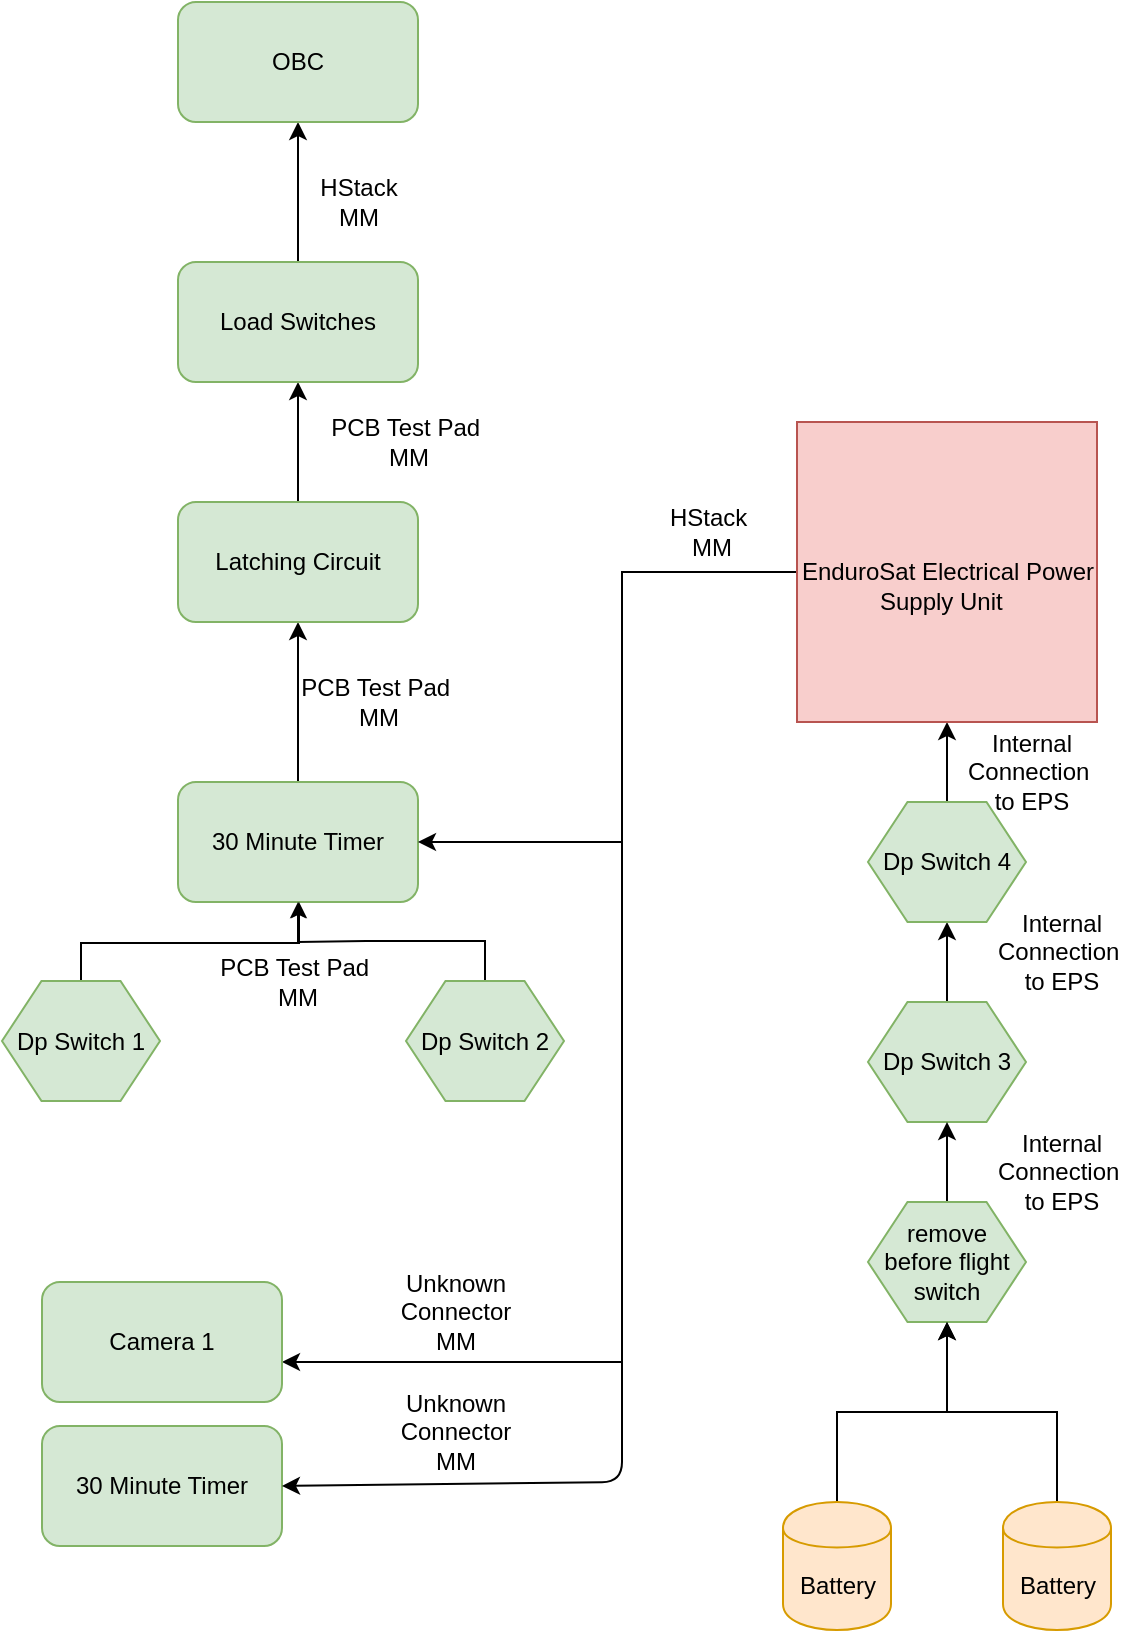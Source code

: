 <mxfile version="13.7.7" type="device"><diagram id="DVQ9ot5DVq4AUPjMMYsB" name="Page-1"><mxGraphModel dx="960" dy="539" grid="1" gridSize="10" guides="1" tooltips="1" connect="1" arrows="1" fold="1" page="1" pageScale="1" pageWidth="850" pageHeight="1100" math="0" shadow="0"><root><mxCell id="0"/><mxCell id="1" parent="0"/><mxCell id="BZcDPVTZ9O38C2AnxQVR-120" style="edgeStyle=orthogonalEdgeStyle;rounded=0;orthogonalLoop=1;jettySize=auto;html=1;exitX=0.115;exitY=1.007;exitDx=0;exitDy=0;entryX=1;entryY=0.5;entryDx=0;entryDy=0;startArrow=none;startFill=0;endArrow=classic;endFill=1;endSize=5;targetPerimeterSpacing=0;exitPerimeter=0;" parent="1" edge="1"><mxGeometry relative="1" as="geometry"><Array as="points"><mxPoint x="230" y="286"/><mxPoint x="230" y="331"/></Array><mxPoint x="140" y="330.5" as="targetPoint"/></mxGeometry></mxCell><mxCell id="BZcDPVTZ9O38C2AnxQVR-123" style="edgeStyle=orthogonalEdgeStyle;rounded=0;orthogonalLoop=1;jettySize=auto;html=1;exitX=0.25;exitY=1;exitDx=0;exitDy=0;entryX=1;entryY=0.5;entryDx=0;entryDy=0;startArrow=none;startFill=0;endArrow=classic;endFill=1;endSize=5;targetPerimeterSpacing=0;" parent="1" edge="1"><mxGeometry relative="1" as="geometry"><mxPoint x="140" y="415.5" as="targetPoint"/></mxGeometry></mxCell><mxCell id="hRcY8BYRePfSjxpoiUlZ-4" style="edgeStyle=orthogonalEdgeStyle;rounded=0;orthogonalLoop=1;jettySize=auto;html=1;exitX=0.5;exitY=0;exitDx=0;exitDy=0;entryX=0.5;entryY=1;entryDx=0;entryDy=0;" parent="1" source="BZcDPVTZ9O38C2AnxQVR-106" target="hRcY8BYRePfSjxpoiUlZ-3" edge="1"><mxGeometry relative="1" as="geometry"/></mxCell><mxCell id="BZcDPVTZ9O38C2AnxQVR-106" value="30 Minute Timer" style="rounded=1;whiteSpace=wrap;html=1;fillColor=#d5e8d4;strokeColor=#82b366;" parent="1" vertex="1"><mxGeometry x="278" y="410" width="120" height="60" as="geometry"/></mxCell><mxCell id="BZcDPVTZ9O38C2AnxQVR-111" style="edgeStyle=orthogonalEdgeStyle;rounded=0;orthogonalLoop=1;jettySize=auto;html=1;exitX=0.5;exitY=0;exitDx=0;exitDy=0;startArrow=none;startFill=0;endArrow=classic;endFill=1;endSize=5;targetPerimeterSpacing=0;" parent="1" source="BZcDPVTZ9O38C2AnxQVR-108" target="BZcDPVTZ9O38C2AnxQVR-106" edge="1"><mxGeometry relative="1" as="geometry"><Array as="points"><mxPoint x="229.5" y="490.5"/><mxPoint x="338.5" y="490.5"/></Array></mxGeometry></mxCell><mxCell id="BZcDPVTZ9O38C2AnxQVR-108" value="Dp Switch 1" style="shape=hexagon;perimeter=hexagonPerimeter2;whiteSpace=wrap;html=1;fillColor=#d5e8d4;strokeColor=#82b366;" parent="1" vertex="1"><mxGeometry x="190" y="509.5" width="79" height="60" as="geometry"/></mxCell><mxCell id="BZcDPVTZ9O38C2AnxQVR-112" style="edgeStyle=orthogonalEdgeStyle;rounded=0;orthogonalLoop=1;jettySize=auto;html=1;exitX=0.5;exitY=0;exitDx=0;exitDy=0;entryX=0.5;entryY=1;entryDx=0;entryDy=0;startArrow=none;startFill=0;endArrow=classic;endFill=1;endSize=5;targetPerimeterSpacing=0;" parent="1" source="BZcDPVTZ9O38C2AnxQVR-109" target="BZcDPVTZ9O38C2AnxQVR-106" edge="1"><mxGeometry relative="1" as="geometry"/></mxCell><mxCell id="BZcDPVTZ9O38C2AnxQVR-109" value="Dp Switch 2" style="shape=hexagon;perimeter=hexagonPerimeter2;whiteSpace=wrap;html=1;fillColor=#d5e8d4;strokeColor=#82b366;" parent="1" vertex="1"><mxGeometry x="392" y="509.5" width="79" height="60" as="geometry"/></mxCell><mxCell id="0XUrVIrxqxJ3HzSSCRQW-3" style="edgeStyle=orthogonalEdgeStyle;rounded=0;orthogonalLoop=1;jettySize=auto;html=1;exitX=0.5;exitY=0;exitDx=0;exitDy=0;entryX=0.5;entryY=1;entryDx=0;entryDy=0;" parent="1" source="BZcDPVTZ9O38C2AnxQVR-110" target="gxlMPk36-yuEw_2pT3uC-2" edge="1"><mxGeometry relative="1" as="geometry"/></mxCell><mxCell id="BZcDPVTZ9O38C2AnxQVR-110" value="Dp Switch 3" style="shape=hexagon;perimeter=hexagonPerimeter2;whiteSpace=wrap;html=1;fillColor=#d5e8d4;strokeColor=#82b366;" parent="1" vertex="1"><mxGeometry x="623" y="520" width="79" height="60" as="geometry"/></mxCell><mxCell id="0XUrVIrxqxJ3HzSSCRQW-4" style="edgeStyle=orthogonalEdgeStyle;rounded=0;orthogonalLoop=1;jettySize=auto;html=1;exitX=0.5;exitY=0;exitDx=0;exitDy=0;entryX=0.5;entryY=1;entryDx=0;entryDy=0;" parent="1" source="BZcDPVTZ9O38C2AnxQVR-114" target="BZcDPVTZ9O38C2AnxQVR-110" edge="1"><mxGeometry relative="1" as="geometry"/></mxCell><mxCell id="BZcDPVTZ9O38C2AnxQVR-114" value="remove before flight switch" style="shape=hexagon;perimeter=hexagonPerimeter2;whiteSpace=wrap;html=1;fillColor=#d5e8d4;strokeColor=#82b366;" parent="1" vertex="1"><mxGeometry x="623" y="620" width="79" height="60" as="geometry"/></mxCell><mxCell id="gxlMPk36-yuEw_2pT3uC-4" value="" style="edgeStyle=orthogonalEdgeStyle;rounded=0;orthogonalLoop=1;jettySize=auto;html=1;" parent="1" source="gxlMPk36-yuEw_2pT3uC-2" target="BZcDPVTZ9O38C2AnxQVR-1" edge="1"><mxGeometry relative="1" as="geometry"/></mxCell><mxCell id="gxlMPk36-yuEw_2pT3uC-2" value="Dp Switch 4" style="shape=hexagon;perimeter=hexagonPerimeter2;whiteSpace=wrap;html=1;fillColor=#d5e8d4;strokeColor=#82b366;" parent="1" vertex="1"><mxGeometry x="623" y="420" width="79" height="60" as="geometry"/></mxCell><mxCell id="gxlMPk36-yuEw_2pT3uC-10" style="edgeStyle=orthogonalEdgeStyle;rounded=0;orthogonalLoop=1;jettySize=auto;html=1;exitX=0;exitY=0.5;exitDx=0;exitDy=0;sourcePerimeterSpacing=0;endSize=6;entryX=1;entryY=0.5;entryDx=0;entryDy=0;" parent="1" target="BZcDPVTZ9O38C2AnxQVR-106" edge="1"><mxGeometry relative="1" as="geometry"><mxPoint x="581.5" y="305" as="sourcePoint"/><mxPoint x="401" y="440" as="targetPoint"/><Array as="points"><mxPoint x="500" y="305"/><mxPoint x="500" y="440"/></Array></mxGeometry></mxCell><mxCell id="XxYw_Fjs67_EOGbVWgQF-1" style="edgeStyle=orthogonalEdgeStyle;rounded=0;orthogonalLoop=1;jettySize=auto;html=1;exitX=0;exitY=0.5;exitDx=0;exitDy=0;" edge="1" parent="1" source="BZcDPVTZ9O38C2AnxQVR-1"><mxGeometry relative="1" as="geometry"><mxPoint x="330" y="700" as="targetPoint"/><Array as="points"><mxPoint x="500" y="305"/><mxPoint x="500" y="700"/><mxPoint x="330" y="700"/></Array></mxGeometry></mxCell><mxCell id="BZcDPVTZ9O38C2AnxQVR-1" value="&lt;br&gt;EnduroSat Electrical Power Supply Unit&amp;nbsp;&amp;nbsp;" style="whiteSpace=wrap;html=1;aspect=fixed;fillColor=#f8cecc;strokeColor=#b85450;align=center;" parent="1" vertex="1"><mxGeometry x="587.5" y="230" width="150" height="150" as="geometry"/></mxCell><mxCell id="XxYw_Fjs67_EOGbVWgQF-7" style="edgeStyle=orthogonalEdgeStyle;rounded=0;orthogonalLoop=1;jettySize=auto;html=1;entryX=0.5;entryY=1;entryDx=0;entryDy=0;" edge="1" parent="1" source="BZcDPVTZ9O38C2AnxQVR-101" target="BZcDPVTZ9O38C2AnxQVR-114"><mxGeometry relative="1" as="geometry"/></mxCell><mxCell id="BZcDPVTZ9O38C2AnxQVR-101" value="Battery" style="shape=cylinder;whiteSpace=wrap;html=1;boundedLbl=1;backgroundOutline=1;fillColor=#ffe6cc;strokeColor=#d79b00;" parent="1" vertex="1"><mxGeometry x="580.5" y="770" width="54" height="64" as="geometry"/></mxCell><mxCell id="XxYw_Fjs67_EOGbVWgQF-8" style="edgeStyle=orthogonalEdgeStyle;rounded=0;orthogonalLoop=1;jettySize=auto;html=1;exitX=0.5;exitY=0;exitDx=0;exitDy=0;entryX=0.5;entryY=1;entryDx=0;entryDy=0;" edge="1" parent="1" source="BZcDPVTZ9O38C2AnxQVR-103" target="BZcDPVTZ9O38C2AnxQVR-114"><mxGeometry relative="1" as="geometry"/></mxCell><mxCell id="BZcDPVTZ9O38C2AnxQVR-103" value="Battery" style="shape=cylinder;whiteSpace=wrap;html=1;boundedLbl=1;backgroundOutline=1;fillColor=#ffe6cc;strokeColor=#d79b00;" parent="1" vertex="1"><mxGeometry x="690.5" y="770" width="54" height="64" as="geometry"/></mxCell><mxCell id="hRcY8BYRePfSjxpoiUlZ-1" value="HStack&amp;nbsp;&lt;br&gt;MM" style="text;html=1;strokeColor=none;fillColor=none;align=center;verticalAlign=middle;whiteSpace=wrap;rounded=0;" parent="1" vertex="1"><mxGeometry x="520" y="260" width="50" height="50" as="geometry"/></mxCell><mxCell id="hRcY8BYRePfSjxpoiUlZ-6" value="" style="edgeStyle=orthogonalEdgeStyle;rounded=0;orthogonalLoop=1;jettySize=auto;html=1;" parent="1" source="hRcY8BYRePfSjxpoiUlZ-3" target="hRcY8BYRePfSjxpoiUlZ-5" edge="1"><mxGeometry relative="1" as="geometry"/></mxCell><mxCell id="hRcY8BYRePfSjxpoiUlZ-3" value="Latching Circuit" style="rounded=1;whiteSpace=wrap;html=1;fillColor=#d5e8d4;strokeColor=#82b366;" parent="1" vertex="1"><mxGeometry x="278" y="270" width="120" height="60" as="geometry"/></mxCell><mxCell id="hRcY8BYRePfSjxpoiUlZ-9" value="" style="edgeStyle=orthogonalEdgeStyle;rounded=0;orthogonalLoop=1;jettySize=auto;html=1;" parent="1" source="hRcY8BYRePfSjxpoiUlZ-5" target="hRcY8BYRePfSjxpoiUlZ-8" edge="1"><mxGeometry relative="1" as="geometry"/></mxCell><mxCell id="hRcY8BYRePfSjxpoiUlZ-5" value="Load Switches" style="rounded=1;whiteSpace=wrap;html=1;fillColor=#d5e8d4;strokeColor=#82b366;" parent="1" vertex="1"><mxGeometry x="278" y="150" width="120" height="60" as="geometry"/></mxCell><mxCell id="hRcY8BYRePfSjxpoiUlZ-8" value="OBC" style="rounded=1;whiteSpace=wrap;html=1;fillColor=#d5e8d4;strokeColor=#82b366;" parent="1" vertex="1"><mxGeometry x="278" y="20" width="120" height="60" as="geometry"/></mxCell><mxCell id="XxYw_Fjs67_EOGbVWgQF-2" value="Camera 1" style="rounded=1;whiteSpace=wrap;html=1;fillColor=#d5e8d4;strokeColor=#82b366;" vertex="1" parent="1"><mxGeometry x="210" y="660" width="120" height="60" as="geometry"/></mxCell><mxCell id="XxYw_Fjs67_EOGbVWgQF-3" value="30 Minute Timer" style="rounded=1;whiteSpace=wrap;html=1;fillColor=#d5e8d4;strokeColor=#82b366;" vertex="1" parent="1"><mxGeometry x="210" y="732" width="120" height="60" as="geometry"/></mxCell><mxCell id="XxYw_Fjs67_EOGbVWgQF-4" value="" style="endArrow=classic;html=1;entryX=1;entryY=0.5;entryDx=0;entryDy=0;" edge="1" parent="1" target="XxYw_Fjs67_EOGbVWgQF-3"><mxGeometry width="50" height="50" relative="1" as="geometry"><mxPoint x="500" y="700" as="sourcePoint"/><mxPoint x="500" y="760" as="targetPoint"/><Array as="points"><mxPoint x="500" y="760"/></Array></mxGeometry></mxCell><mxCell id="XxYw_Fjs67_EOGbVWgQF-5" value="Unknown Connector MM" style="text;html=1;strokeColor=none;fillColor=none;align=center;verticalAlign=middle;whiteSpace=wrap;rounded=0;" vertex="1" parent="1"><mxGeometry x="392" y="650" width="50" height="50" as="geometry"/></mxCell><mxCell id="XxYw_Fjs67_EOGbVWgQF-6" value="Unknown Connector MM" style="text;html=1;strokeColor=none;fillColor=none;align=center;verticalAlign=middle;whiteSpace=wrap;rounded=0;" vertex="1" parent="1"><mxGeometry x="392" y="710" width="50" height="50" as="geometry"/></mxCell><mxCell id="XxYw_Fjs67_EOGbVWgQF-9" value="Internal Connection&amp;nbsp;&lt;br&gt;to EPS" style="text;html=1;strokeColor=none;fillColor=none;align=center;verticalAlign=middle;whiteSpace=wrap;rounded=0;" vertex="1" parent="1"><mxGeometry x="680" y="380" width="50" height="50" as="geometry"/></mxCell><mxCell id="XxYw_Fjs67_EOGbVWgQF-10" value="Internal Connection&amp;nbsp;&lt;br&gt;to EPS" style="text;html=1;strokeColor=none;fillColor=none;align=center;verticalAlign=middle;whiteSpace=wrap;rounded=0;" vertex="1" parent="1"><mxGeometry x="694.5" y="470" width="50" height="50" as="geometry"/></mxCell><mxCell id="XxYw_Fjs67_EOGbVWgQF-11" value="Internal Connection&amp;nbsp;&lt;br&gt;to EPS" style="text;html=1;strokeColor=none;fillColor=none;align=center;verticalAlign=middle;whiteSpace=wrap;rounded=0;" vertex="1" parent="1"><mxGeometry x="694.5" y="580" width="50" height="50" as="geometry"/></mxCell><mxCell id="XxYw_Fjs67_EOGbVWgQF-12" value="PCB Test Pad&amp;nbsp;&lt;br&gt;MM" style="text;html=1;strokeColor=none;fillColor=none;align=center;verticalAlign=middle;whiteSpace=wrap;rounded=0;" vertex="1" parent="1"><mxGeometry x="293" y="500" width="90" height="20" as="geometry"/></mxCell><mxCell id="XxYw_Fjs67_EOGbVWgQF-13" value="PCB Test Pad&amp;nbsp;&lt;br&gt;MM" style="text;html=1;strokeColor=none;fillColor=none;align=center;verticalAlign=middle;whiteSpace=wrap;rounded=0;" vertex="1" parent="1"><mxGeometry x="330" y="360" width="97" height="20" as="geometry"/></mxCell><mxCell id="XxYw_Fjs67_EOGbVWgQF-14" value="PCB Test Pad&amp;nbsp;&lt;br&gt;MM" style="text;html=1;strokeColor=none;fillColor=none;align=center;verticalAlign=middle;whiteSpace=wrap;rounded=0;" vertex="1" parent="1"><mxGeometry x="345" y="230" width="97" height="20" as="geometry"/></mxCell><mxCell id="XxYw_Fjs67_EOGbVWgQF-15" value="HStack&lt;br&gt;MM" style="text;html=1;strokeColor=none;fillColor=none;align=center;verticalAlign=middle;whiteSpace=wrap;rounded=0;" vertex="1" parent="1"><mxGeometry x="320" y="110" width="97" height="20" as="geometry"/></mxCell></root></mxGraphModel></diagram></mxfile>